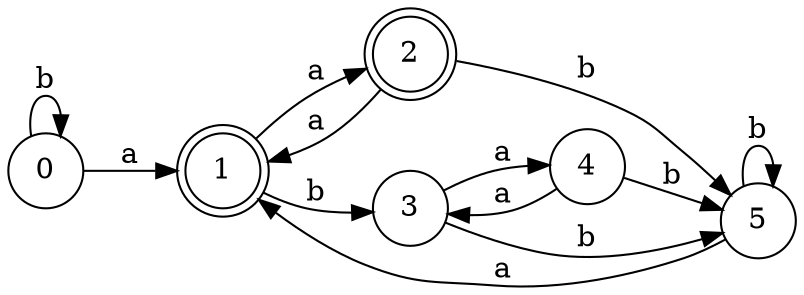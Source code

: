 digraph{
rankdir = "LR";
//Nodos
node[shape=circle] Node0 [label="0"];
node[shape=doublecircle] Node1 [label="1"];
node[shape=doublecircle] Node2 [label="2"];
node[shape=circle] Node3 [label="3"];
node[shape=circle] Node4 [label="4"];
node[shape=circle] Node5 [label="5"];
//Transiciones
Node0->Node1 [label="a"];
Node0->Node0 [label="b"];
Node1->Node2 [label="a"];
Node1->Node3 [label="b"];
Node2->Node1 [label="a"];
Node2->Node5 [label="b"];
Node3->Node4 [label="a"];
Node3->Node5 [label="b"];
Node4->Node3 [label="a"];
Node4->Node5 [label="b"];
Node5->Node1 [label="a"];
Node5->Node5 [label="b"];
}
